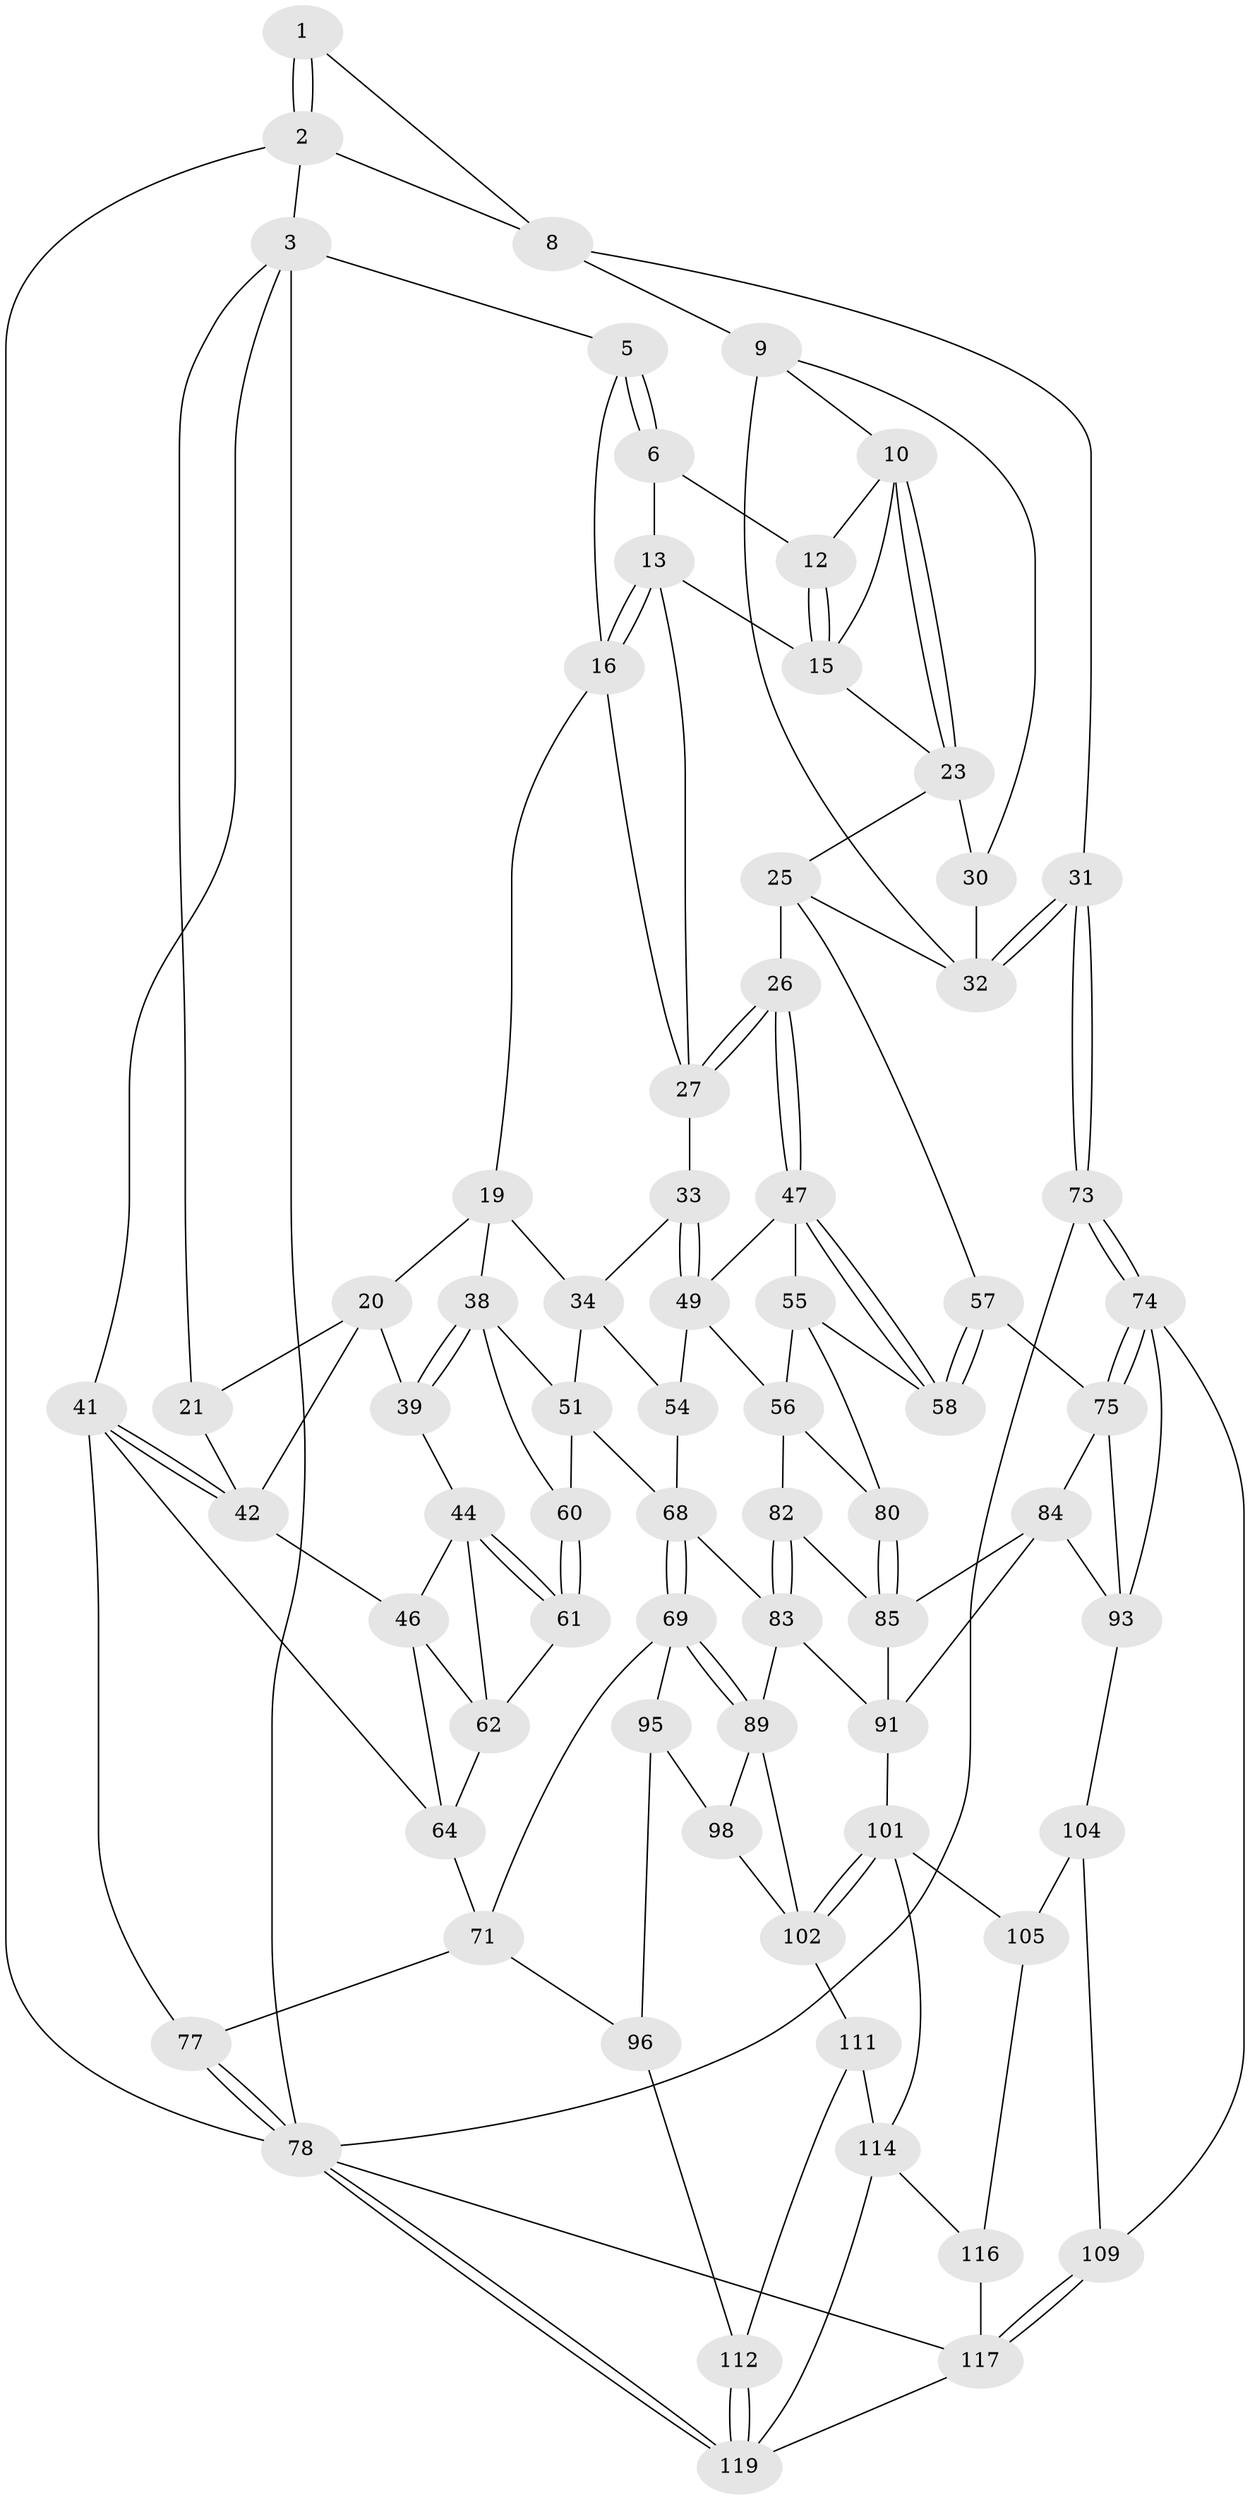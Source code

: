 // Generated by graph-tools (version 1.1) at 2025/52/02/27/25 19:52:38]
// undirected, 72 vertices, 158 edges
graph export_dot {
graph [start="1"]
  node [color=gray90,style=filled];
  1 [pos="+0.868447811003615+0"];
  2 [pos="+1+0"];
  3 [pos="+0+0",super="+4"];
  5 [pos="+0.2794093573450096+0"];
  6 [pos="+0.574530895624736+0",super="+7"];
  8 [pos="+0.884736335528814+0.039779359767568745",super="+22"];
  9 [pos="+0.8339692754317758+0.07784829727415414",super="+29"];
  10 [pos="+0.8155290364304688+0.07248581860992424",super="+11"];
  12 [pos="+0.7792505564113635+0"];
  13 [pos="+0.5829859091410841+0",super="+14"];
  15 [pos="+0.6848969064449222+0.0701222436346313",super="+18"];
  16 [pos="+0.49037593669563584+0.09569009854547382",super="+17"];
  19 [pos="+0.3972536117086747+0.14661833536360241",super="+35"];
  20 [pos="+0.3593528932149342+0.1595796634454095",super="+40"];
  21 [pos="+0.18411055202502805+0.18444675303219707"];
  23 [pos="+0.7420662279802067+0.11438906946375856",super="+24"];
  25 [pos="+0.7150514623379616+0.25780331042953947",super="+37"];
  26 [pos="+0.6811486300903111+0.26462406826678747"];
  27 [pos="+0.6143763229800443+0.11142874984597617",super="+28"];
  30 [pos="+0.8165088547095797+0.16199628331403435"];
  31 [pos="+1+0.2684549512139417"];
  32 [pos="+1+0.28621859341549616",super="+36"];
  33 [pos="+0.5033407353850199+0.2304086399750078"];
  34 [pos="+0.4363722311025611+0.20294191446587206",super="+50"];
  38 [pos="+0.33454188745960384+0.367988420438478",super="+52"];
  39 [pos="+0.29063376234264027+0.3298592451465832"];
  41 [pos="+0+0",super="+65"];
  42 [pos="+0.11687342834814551+0.21826824176651316",super="+43"];
  44 [pos="+0.157321358225128+0.3141028947359158",super="+45"];
  46 [pos="+0.12849818452272252+0.2987333761575739",super="+63"];
  47 [pos="+0.6799761152258744+0.2654708937334326",super="+48"];
  49 [pos="+0.5201062594683579+0.24345566752036787",super="+53"];
  51 [pos="+0.4140427317264724+0.4188453479769435",super="+67"];
  54 [pos="+0.4591811489548606+0.44063352434088787"];
  55 [pos="+0.5546068275637623+0.407444531629888",super="+59"];
  56 [pos="+0.4730601490902396+0.44000498716007097",super="+81"];
  57 [pos="+0.8637750593335979+0.4323935035287967"];
  58 [pos="+0.6803362609541387+0.4576494050236206"];
  60 [pos="+0.27965000768023984+0.4251117418605985"];
  61 [pos="+0.27011829756459416+0.42227414285753023"];
  62 [pos="+0.18007755424748093+0.4269616111412984",super="+66"];
  64 [pos="+0+0.4444496258260518",super="+72"];
  68 [pos="+0.26330866214981474+0.5573130147741813",super="+79"];
  69 [pos="+0.24907900759577778+0.5709998283645787",super="+70"];
  71 [pos="+0.15436514290672268+0.5493237375702861",super="+92"];
  73 [pos="+1+0.7642537499205067"];
  74 [pos="+1+0.7530011286458504",super="+103"];
  75 [pos="+0.8639367284218996+0.5843011390130108",super="+76"];
  77 [pos="+0+0.7073895433336458"];
  78 [pos="+0+1",super="+87"];
  80 [pos="+0.6674544773791934+0.4940120525254396"];
  82 [pos="+0.5629953190949024+0.6455491190812442"];
  83 [pos="+0.4181675876813286+0.5624715063965741",super="+88"];
  84 [pos="+0.7475793190647121+0.5750176268458153",super="+90"];
  85 [pos="+0.6711483164409188+0.5394699063113403",super="+86"];
  89 [pos="+0.3429243723433415+0.682011865975152",super="+97"];
  91 [pos="+0.5787015348003248+0.678211425650553",super="+100"];
  93 [pos="+0.7543323671577193+0.7203935789810043",super="+94"];
  95 [pos="+0.16454787195435425+0.6813508337666427",super="+99"];
  96 [pos="+0.07398269846556468+0.7407303344523961",super="+107"];
  98 [pos="+0.2987031985267172+0.7740966529791519"];
  101 [pos="+0.4882949608518202+0.8165184497236176",super="+106"];
  102 [pos="+0.4517129723479229+0.8440637060545009",super="+108"];
  104 [pos="+0.7259971825327558+0.8078896653900838",super="+110"];
  105 [pos="+0.5903194630498546+0.8768153183667089",super="+113"];
  109 [pos="+0.852760591110588+0.8797724284520138"];
  111 [pos="+0.4109644613876586+0.9032359234187592"];
  112 [pos="+0.16956568979726072+0.948554481409995"];
  114 [pos="+0.5648766922858357+0.9001708496754577",super="+115"];
  116 [pos="+0.661887510018223+1"];
  117 [pos="+0.8731384748922288+1",super="+118"];
  119 [pos="+0+1",super="+120"];
  1 -- 2;
  1 -- 2;
  1 -- 8;
  2 -- 3;
  2 -- 8;
  2 -- 78;
  3 -- 41;
  3 -- 78;
  3 -- 5;
  3 -- 21;
  5 -- 6;
  5 -- 6;
  5 -- 16;
  6 -- 13;
  6 -- 12;
  8 -- 9;
  8 -- 31;
  9 -- 10;
  9 -- 32;
  9 -- 30;
  10 -- 23;
  10 -- 23;
  10 -- 12;
  10 -- 15;
  12 -- 15;
  12 -- 15;
  13 -- 16;
  13 -- 16;
  13 -- 27;
  13 -- 15;
  15 -- 23;
  16 -- 27;
  16 -- 19;
  19 -- 20;
  19 -- 34;
  19 -- 38;
  20 -- 21;
  20 -- 42;
  20 -- 39;
  21 -- 42;
  23 -- 25;
  23 -- 30;
  25 -- 26;
  25 -- 57;
  25 -- 32;
  26 -- 27;
  26 -- 27;
  26 -- 47;
  26 -- 47;
  27 -- 33;
  30 -- 32;
  31 -- 32;
  31 -- 32;
  31 -- 73;
  31 -- 73;
  33 -- 34;
  33 -- 49;
  33 -- 49;
  34 -- 51;
  34 -- 54;
  38 -- 39;
  38 -- 39;
  38 -- 51;
  38 -- 60;
  39 -- 44;
  41 -- 42;
  41 -- 42;
  41 -- 64;
  41 -- 77;
  42 -- 46;
  44 -- 61;
  44 -- 61;
  44 -- 46;
  44 -- 62;
  46 -- 62;
  46 -- 64;
  47 -- 58;
  47 -- 58;
  47 -- 49;
  47 -- 55;
  49 -- 56;
  49 -- 54;
  51 -- 60;
  51 -- 68;
  54 -- 68;
  55 -- 56;
  55 -- 80;
  55 -- 58;
  56 -- 80;
  56 -- 82;
  57 -- 58;
  57 -- 58;
  57 -- 75;
  60 -- 61;
  60 -- 61;
  61 -- 62;
  62 -- 64;
  64 -- 71;
  68 -- 69;
  68 -- 69;
  68 -- 83;
  69 -- 89;
  69 -- 89;
  69 -- 71;
  69 -- 95;
  71 -- 96;
  71 -- 77;
  73 -- 74;
  73 -- 74;
  73 -- 78;
  74 -- 75;
  74 -- 75;
  74 -- 109;
  74 -- 93;
  75 -- 93;
  75 -- 84;
  77 -- 78;
  77 -- 78;
  78 -- 119;
  78 -- 119;
  78 -- 117;
  80 -- 85;
  80 -- 85;
  82 -- 83;
  82 -- 83;
  82 -- 85;
  83 -- 89;
  83 -- 91;
  84 -- 85;
  84 -- 91;
  84 -- 93;
  85 -- 91;
  89 -- 98;
  89 -- 102;
  91 -- 101;
  93 -- 104;
  95 -- 96 [weight=2];
  95 -- 98;
  96 -- 112;
  98 -- 102;
  101 -- 102;
  101 -- 102;
  101 -- 105;
  101 -- 114;
  102 -- 111;
  104 -- 105 [weight=2];
  104 -- 109;
  105 -- 116;
  109 -- 117;
  109 -- 117;
  111 -- 112;
  111 -- 114;
  112 -- 119;
  112 -- 119;
  114 -- 116;
  114 -- 119;
  116 -- 117;
  117 -- 119;
}
